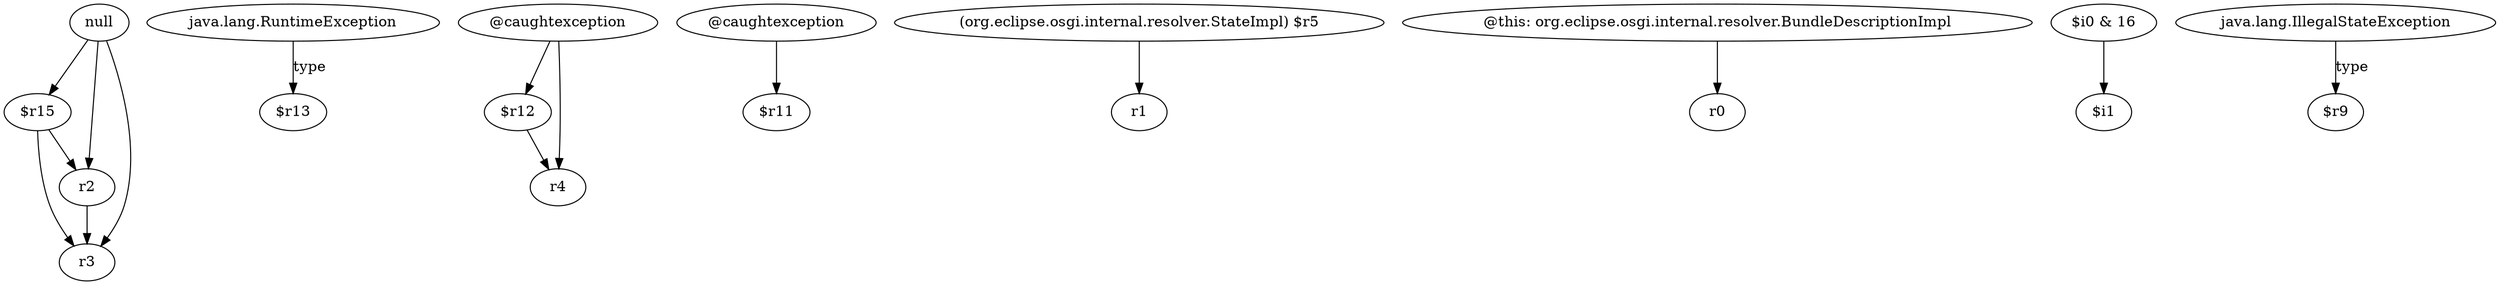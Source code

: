 digraph g {
0[label="$r15"]
1[label="r2"]
0->1[label=""]
2[label="java.lang.RuntimeException"]
3[label="$r13"]
2->3[label="type"]
4[label="r3"]
0->4[label=""]
5[label="$r12"]
6[label="r4"]
5->6[label=""]
7[label="@caughtexception"]
7->6[label=""]
7->5[label=""]
8[label="@caughtexception"]
9[label="$r11"]
8->9[label=""]
10[label="null"]
10->1[label=""]
10->0[label=""]
11[label="(org.eclipse.osgi.internal.resolver.StateImpl) $r5"]
12[label="r1"]
11->12[label=""]
13[label="@this: org.eclipse.osgi.internal.resolver.BundleDescriptionImpl"]
14[label="r0"]
13->14[label=""]
15[label="$i0 & 16"]
16[label="$i1"]
15->16[label=""]
17[label="java.lang.IllegalStateException"]
18[label="$r9"]
17->18[label="type"]
10->4[label=""]
1->4[label=""]
}